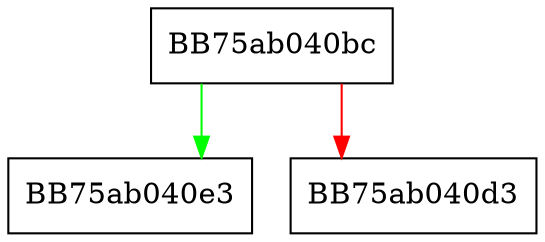 digraph LoadBlock {
  node [shape="box"];
  graph [splines=ortho];
  BB75ab040bc -> BB75ab040e3 [color="green"];
  BB75ab040bc -> BB75ab040d3 [color="red"];
}